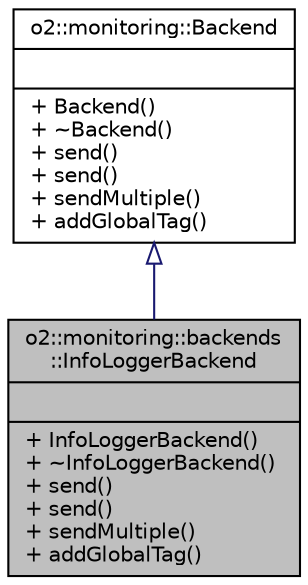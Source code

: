 digraph "o2::monitoring::backends::InfoLoggerBackend"
{
 // INTERACTIVE_SVG=YES
  bgcolor="transparent";
  edge [fontname="Helvetica",fontsize="10",labelfontname="Helvetica",labelfontsize="10"];
  node [fontname="Helvetica",fontsize="10",shape=record];
  Node1 [label="{o2::monitoring::backends\l::InfoLoggerBackend\n||+ InfoLoggerBackend()\l+ ~InfoLoggerBackend()\l+ send()\l+ send()\l+ sendMultiple()\l+ addGlobalTag()\l}",height=0.2,width=0.4,color="black", fillcolor="grey75", style="filled" fontcolor="black"];
  Node2 -> Node1 [dir="back",color="midnightblue",fontsize="10",style="solid",arrowtail="onormal",fontname="Helvetica"];
  Node2 [label="{o2::monitoring::Backend\n||+ Backend()\l+ ~Backend()\l+ send()\l+ send()\l+ sendMultiple()\l+ addGlobalTag()\l}",height=0.2,width=0.4,color="black",URL="$d6/dec/classo2_1_1monitoring_1_1Backend.html",tooltip="Backend pure virtual interface. "];
}

